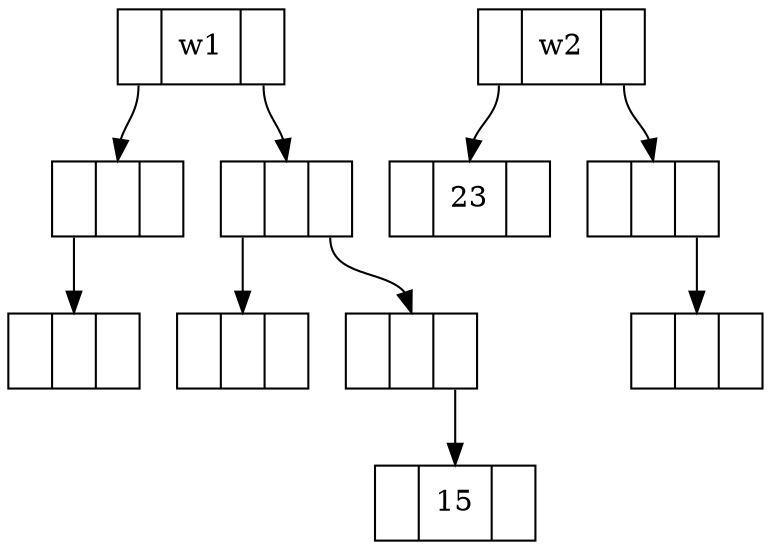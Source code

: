 digraph G {

node [shape = record];

w1  [label=" <l> | <c> w1  | <r> "];
15  [label=" <l> | <c> 15  | <r> "];
n1  [label=" <l> | <c>     | <r> "];
n2  [label=" <l> | <c>     | <r> "];
n3  [label=" <l> | <c>     | <r> "];
n4  [label=" <l> | <c>     | <r> "];
n5  [label=" <l> | <c>     | <r> "];

w2  [label=" <l> | <c> w2  | <r> "];
23  [label=" <l> | <c> 23  | <r> "];
m1  [label=" <l> | <c>     | <r> "];
m2  [label=" <l> | <c>     | <r> "];

w1:l -> n1:c
w1:r -> n2:c
n1:l -> n3:c
n2:l -> n4:c
n2:r -> n5:c
n5:r -> 15:c

w2:l -> 23:c
w2:r -> m1:c
m1:r -> m2:c
}
